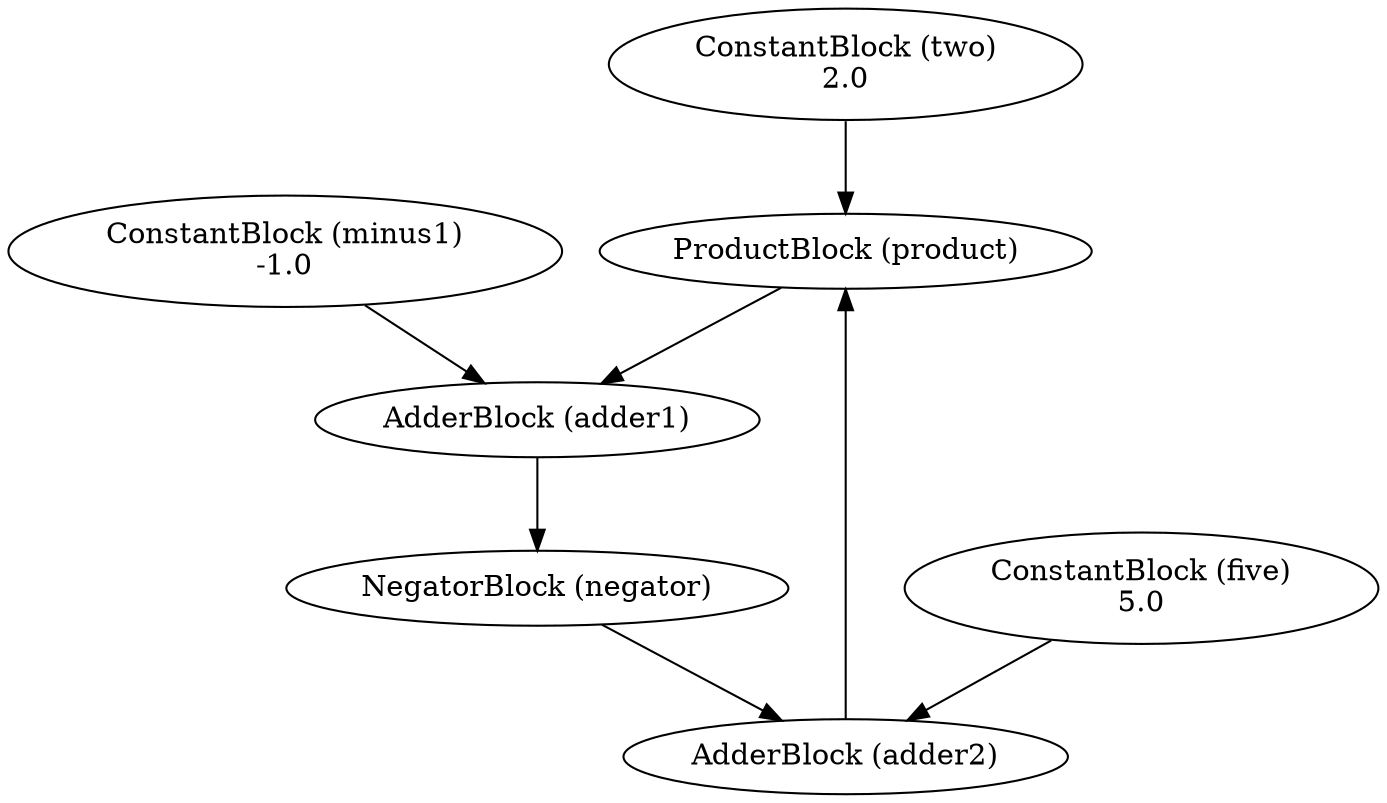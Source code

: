 digraph graphname
{two [label="ConstantBlock (two)\n2.0"];
minus1 [label="ConstantBlock (minus1)\n-1.0"];
five [label="ConstantBlock (five)\n5.0"];
product [label="ProductBlock (product)"];
two -> product [label=""];
adder2 -> product [label=""];
adder1 [label="AdderBlock (adder1)"];
minus1 -> adder1 [label=""];
product -> adder1 [label=""];
negator [label="NegatorBlock (negator)"];
adder1 -> negator [label=""];
adder2 [label="AdderBlock (adder2)"];
five -> adder2 [label=""];
negator -> adder2 [label=""];

}